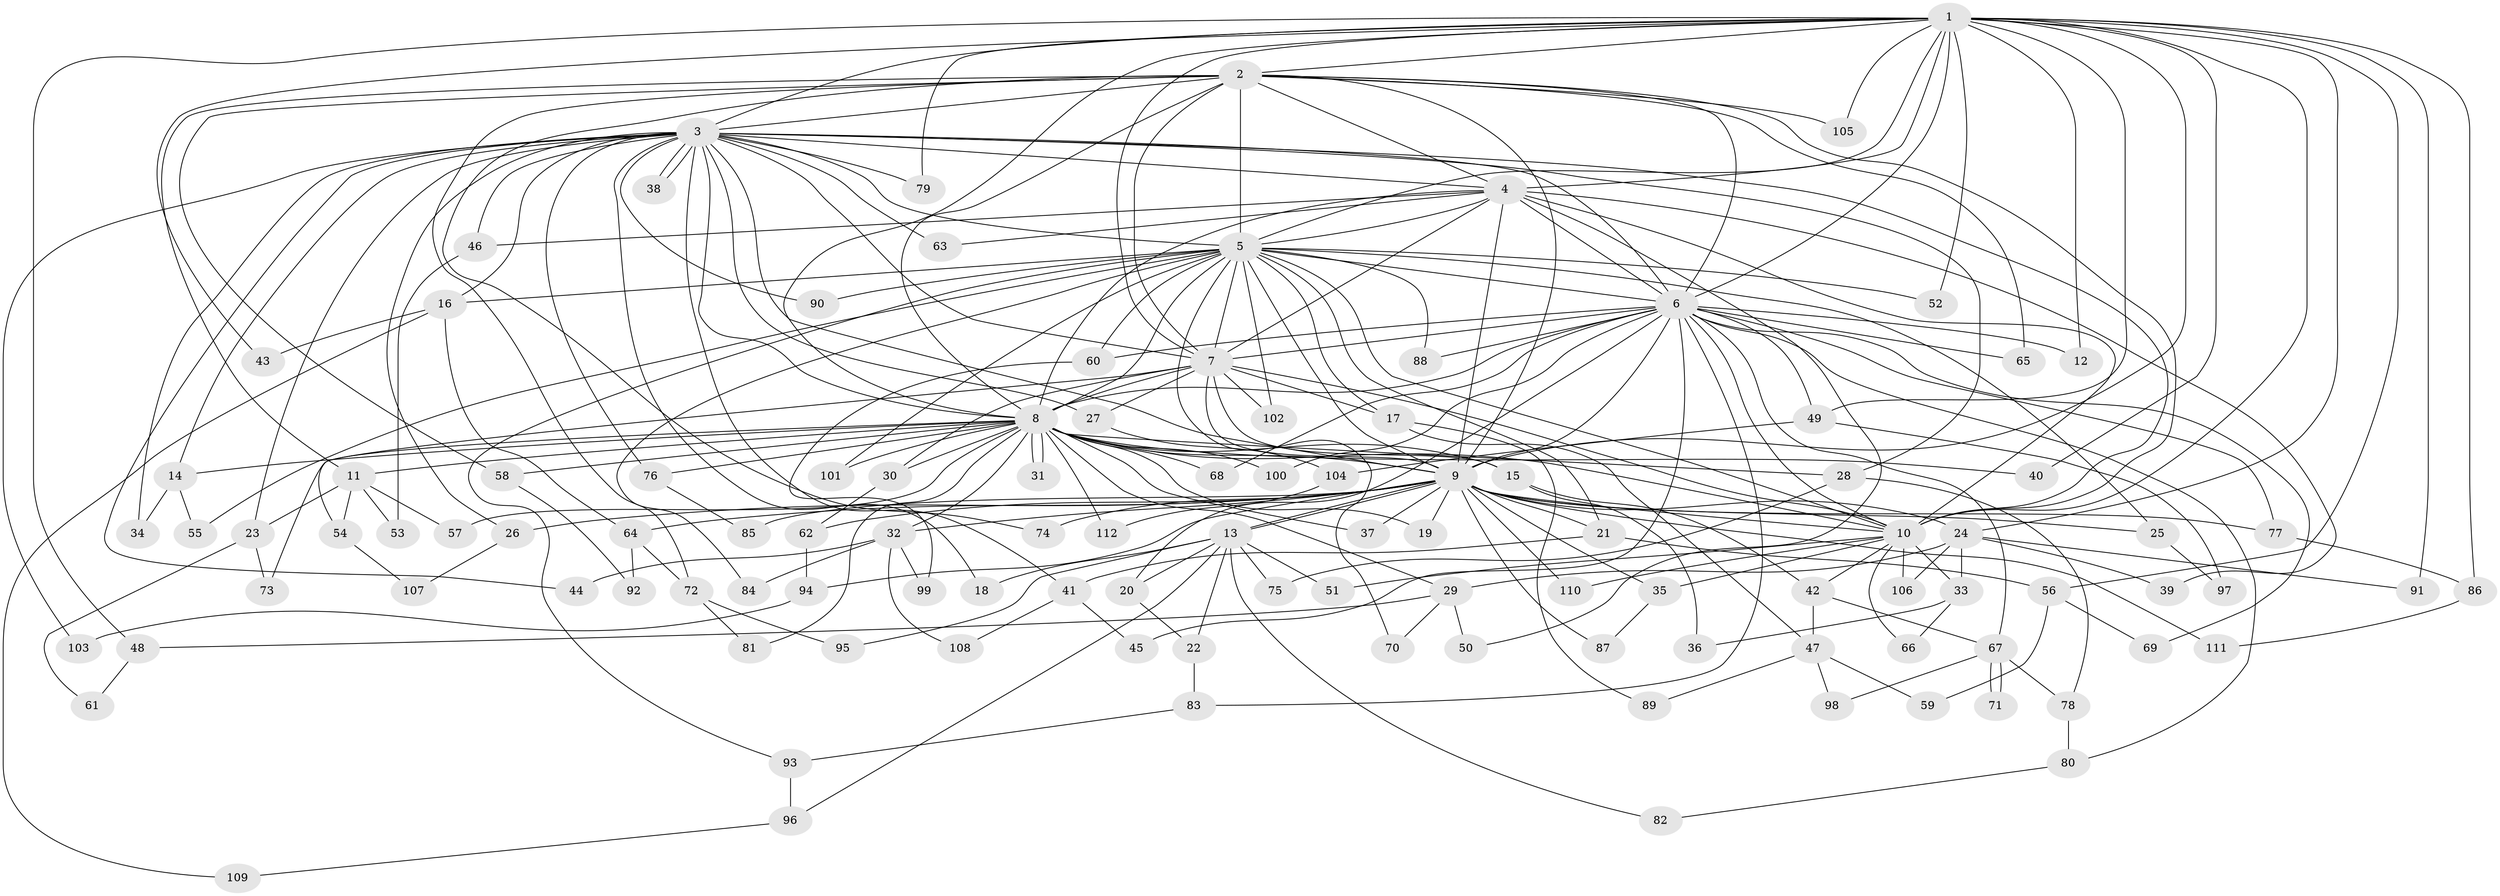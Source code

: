 // Generated by graph-tools (version 1.1) at 2025/45/03/09/25 04:45:05]
// undirected, 112 vertices, 249 edges
graph export_dot {
graph [start="1"]
  node [color=gray90,style=filled];
  1;
  2;
  3;
  4;
  5;
  6;
  7;
  8;
  9;
  10;
  11;
  12;
  13;
  14;
  15;
  16;
  17;
  18;
  19;
  20;
  21;
  22;
  23;
  24;
  25;
  26;
  27;
  28;
  29;
  30;
  31;
  32;
  33;
  34;
  35;
  36;
  37;
  38;
  39;
  40;
  41;
  42;
  43;
  44;
  45;
  46;
  47;
  48;
  49;
  50;
  51;
  52;
  53;
  54;
  55;
  56;
  57;
  58;
  59;
  60;
  61;
  62;
  63;
  64;
  65;
  66;
  67;
  68;
  69;
  70;
  71;
  72;
  73;
  74;
  75;
  76;
  77;
  78;
  79;
  80;
  81;
  82;
  83;
  84;
  85;
  86;
  87;
  88;
  89;
  90;
  91;
  92;
  93;
  94;
  95;
  96;
  97;
  98;
  99;
  100;
  101;
  102;
  103;
  104;
  105;
  106;
  107;
  108;
  109;
  110;
  111;
  112;
  1 -- 2;
  1 -- 3;
  1 -- 4;
  1 -- 5;
  1 -- 6;
  1 -- 7;
  1 -- 8;
  1 -- 9;
  1 -- 10;
  1 -- 12;
  1 -- 24;
  1 -- 40;
  1 -- 43;
  1 -- 48;
  1 -- 49;
  1 -- 52;
  1 -- 56;
  1 -- 79;
  1 -- 86;
  1 -- 91;
  1 -- 105;
  2 -- 3;
  2 -- 4;
  2 -- 5;
  2 -- 6;
  2 -- 7;
  2 -- 8;
  2 -- 9;
  2 -- 10;
  2 -- 11;
  2 -- 58;
  2 -- 65;
  2 -- 72;
  2 -- 74;
  2 -- 105;
  3 -- 4;
  3 -- 5;
  3 -- 6;
  3 -- 7;
  3 -- 8;
  3 -- 9;
  3 -- 10;
  3 -- 14;
  3 -- 16;
  3 -- 18;
  3 -- 23;
  3 -- 26;
  3 -- 27;
  3 -- 28;
  3 -- 34;
  3 -- 38;
  3 -- 38;
  3 -- 41;
  3 -- 44;
  3 -- 46;
  3 -- 63;
  3 -- 76;
  3 -- 79;
  3 -- 90;
  3 -- 103;
  4 -- 5;
  4 -- 6;
  4 -- 7;
  4 -- 8;
  4 -- 9;
  4 -- 10;
  4 -- 39;
  4 -- 46;
  4 -- 50;
  4 -- 63;
  5 -- 6;
  5 -- 7;
  5 -- 8;
  5 -- 9;
  5 -- 10;
  5 -- 16;
  5 -- 17;
  5 -- 21;
  5 -- 25;
  5 -- 52;
  5 -- 55;
  5 -- 60;
  5 -- 70;
  5 -- 84;
  5 -- 88;
  5 -- 90;
  5 -- 93;
  5 -- 101;
  5 -- 102;
  6 -- 7;
  6 -- 8;
  6 -- 9;
  6 -- 10;
  6 -- 12;
  6 -- 20;
  6 -- 45;
  6 -- 49;
  6 -- 60;
  6 -- 65;
  6 -- 67;
  6 -- 68;
  6 -- 69;
  6 -- 77;
  6 -- 80;
  6 -- 83;
  6 -- 88;
  6 -- 100;
  7 -- 8;
  7 -- 9;
  7 -- 10;
  7 -- 15;
  7 -- 17;
  7 -- 27;
  7 -- 30;
  7 -- 54;
  7 -- 102;
  8 -- 9;
  8 -- 10;
  8 -- 11;
  8 -- 14;
  8 -- 15;
  8 -- 19;
  8 -- 28;
  8 -- 29;
  8 -- 30;
  8 -- 31;
  8 -- 31;
  8 -- 32;
  8 -- 37;
  8 -- 40;
  8 -- 57;
  8 -- 58;
  8 -- 68;
  8 -- 73;
  8 -- 76;
  8 -- 81;
  8 -- 100;
  8 -- 101;
  8 -- 112;
  9 -- 10;
  9 -- 13;
  9 -- 13;
  9 -- 19;
  9 -- 21;
  9 -- 24;
  9 -- 25;
  9 -- 26;
  9 -- 32;
  9 -- 35;
  9 -- 37;
  9 -- 62;
  9 -- 64;
  9 -- 74;
  9 -- 77;
  9 -- 85;
  9 -- 87;
  9 -- 94;
  9 -- 110;
  9 -- 111;
  10 -- 33;
  10 -- 35;
  10 -- 42;
  10 -- 51;
  10 -- 66;
  10 -- 106;
  10 -- 110;
  11 -- 23;
  11 -- 53;
  11 -- 54;
  11 -- 57;
  13 -- 18;
  13 -- 20;
  13 -- 22;
  13 -- 51;
  13 -- 75;
  13 -- 82;
  13 -- 95;
  13 -- 96;
  14 -- 34;
  14 -- 55;
  15 -- 36;
  15 -- 42;
  16 -- 43;
  16 -- 64;
  16 -- 109;
  17 -- 47;
  17 -- 89;
  20 -- 22;
  21 -- 41;
  21 -- 56;
  22 -- 83;
  23 -- 61;
  23 -- 73;
  24 -- 29;
  24 -- 33;
  24 -- 39;
  24 -- 91;
  24 -- 106;
  25 -- 97;
  26 -- 107;
  27 -- 104;
  28 -- 75;
  28 -- 78;
  29 -- 48;
  29 -- 50;
  29 -- 70;
  30 -- 62;
  32 -- 44;
  32 -- 84;
  32 -- 99;
  32 -- 108;
  33 -- 36;
  33 -- 66;
  35 -- 87;
  41 -- 45;
  41 -- 108;
  42 -- 47;
  42 -- 67;
  46 -- 53;
  47 -- 59;
  47 -- 89;
  47 -- 98;
  48 -- 61;
  49 -- 97;
  49 -- 104;
  54 -- 107;
  56 -- 59;
  56 -- 69;
  58 -- 92;
  60 -- 99;
  62 -- 94;
  64 -- 72;
  64 -- 92;
  67 -- 71;
  67 -- 71;
  67 -- 78;
  67 -- 98;
  72 -- 81;
  72 -- 95;
  76 -- 85;
  77 -- 86;
  78 -- 80;
  80 -- 82;
  83 -- 93;
  86 -- 111;
  93 -- 96;
  94 -- 103;
  96 -- 109;
  104 -- 112;
}
